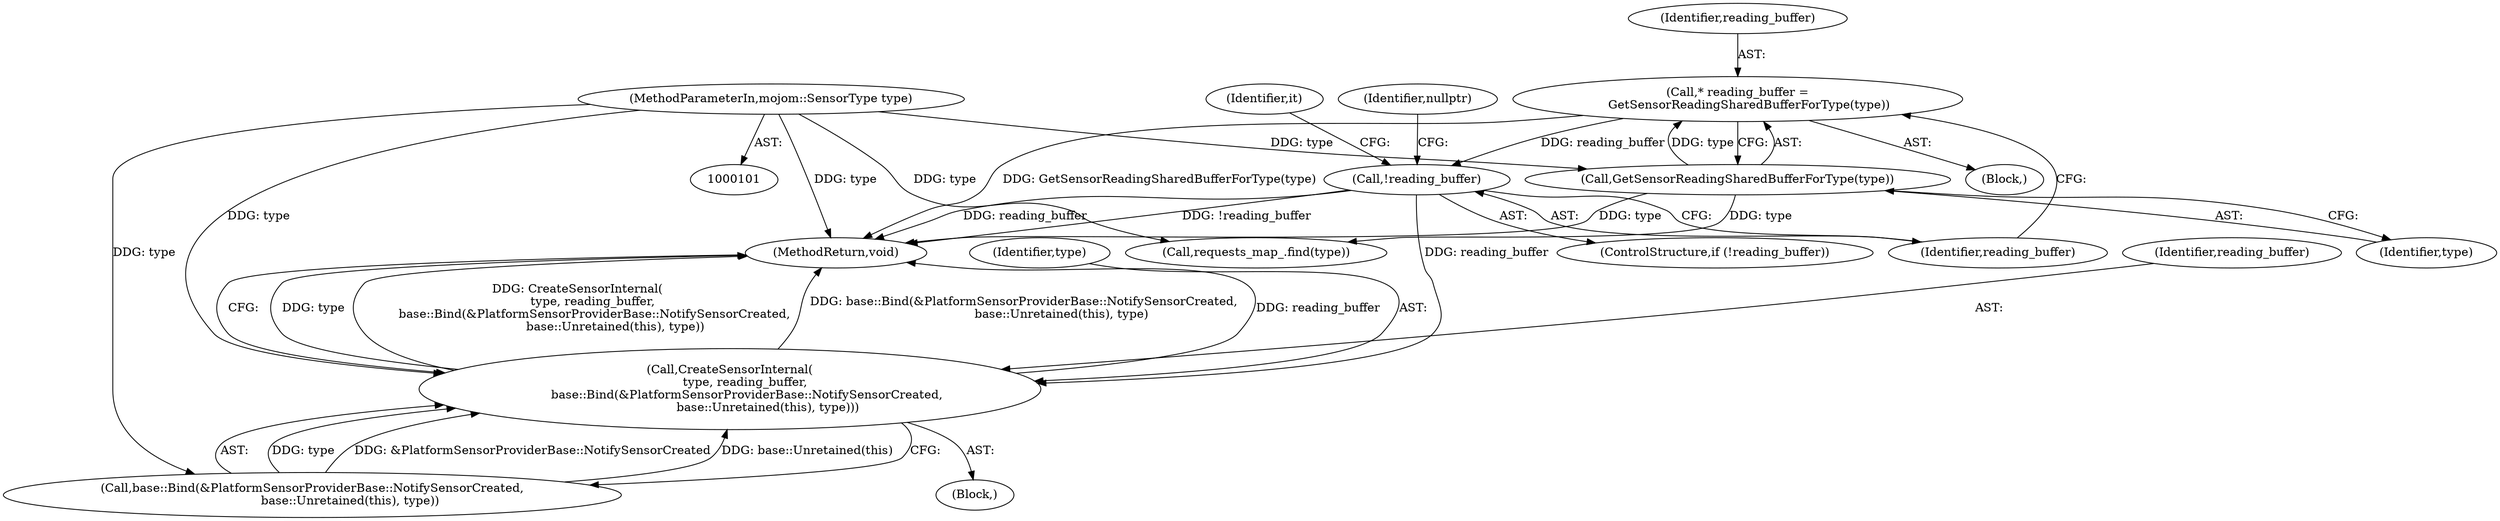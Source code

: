 digraph "0_Chrome_c0c8978849ac57e4ecd613ddc8ff7852a2054734_19@API" {
"1000115" [label="(Call,* reading_buffer =\n      GetSensorReadingSharedBufferForType(type))"];
"1000117" [label="(Call,GetSensorReadingSharedBufferForType(type))"];
"1000102" [label="(MethodParameterIn,mojom::SensorType type)"];
"1000120" [label="(Call,!reading_buffer)"];
"1000141" [label="(Call,CreateSensorInternal(\n        type, reading_buffer,\n         base::Bind(&PlatformSensorProviderBase::NotifySensorCreated,\n                    base::Unretained(this), type)))"];
"1000104" [label="(Block,)"];
"1000144" [label="(Call,base::Bind(&PlatformSensorProviderBase::NotifySensorCreated,\n                    base::Unretained(this), type))"];
"1000102" [label="(MethodParameterIn,mojom::SensorType type)"];
"1000142" [label="(Identifier,type)"];
"1000143" [label="(Identifier,reading_buffer)"];
"1000117" [label="(Call,GetSensorReadingSharedBufferForType(type))"];
"1000118" [label="(Identifier,type)"];
"1000141" [label="(Call,CreateSensorInternal(\n        type, reading_buffer,\n         base::Bind(&PlatformSensorProviderBase::NotifySensorCreated,\n                    base::Unretained(this), type)))"];
"1000150" [label="(MethodReturn,void)"];
"1000129" [label="(Call,requests_map_.find(type))"];
"1000139" [label="(Block,)"];
"1000120" [label="(Call,!reading_buffer)"];
"1000119" [label="(ControlStructure,if (!reading_buffer))"];
"1000121" [label="(Identifier,reading_buffer)"];
"1000124" [label="(Identifier,nullptr)"];
"1000128" [label="(Identifier,it)"];
"1000116" [label="(Identifier,reading_buffer)"];
"1000115" [label="(Call,* reading_buffer =\n      GetSensorReadingSharedBufferForType(type))"];
"1000115" -> "1000104"  [label="AST: "];
"1000115" -> "1000117"  [label="CFG: "];
"1000116" -> "1000115"  [label="AST: "];
"1000117" -> "1000115"  [label="AST: "];
"1000121" -> "1000115"  [label="CFG: "];
"1000115" -> "1000150"  [label="DDG: GetSensorReadingSharedBufferForType(type)"];
"1000117" -> "1000115"  [label="DDG: type"];
"1000115" -> "1000120"  [label="DDG: reading_buffer"];
"1000117" -> "1000118"  [label="CFG: "];
"1000118" -> "1000117"  [label="AST: "];
"1000117" -> "1000150"  [label="DDG: type"];
"1000102" -> "1000117"  [label="DDG: type"];
"1000117" -> "1000129"  [label="DDG: type"];
"1000102" -> "1000101"  [label="AST: "];
"1000102" -> "1000150"  [label="DDG: type"];
"1000102" -> "1000129"  [label="DDG: type"];
"1000102" -> "1000141"  [label="DDG: type"];
"1000102" -> "1000144"  [label="DDG: type"];
"1000120" -> "1000119"  [label="AST: "];
"1000120" -> "1000121"  [label="CFG: "];
"1000121" -> "1000120"  [label="AST: "];
"1000124" -> "1000120"  [label="CFG: "];
"1000128" -> "1000120"  [label="CFG: "];
"1000120" -> "1000150"  [label="DDG: !reading_buffer"];
"1000120" -> "1000150"  [label="DDG: reading_buffer"];
"1000120" -> "1000141"  [label="DDG: reading_buffer"];
"1000141" -> "1000139"  [label="AST: "];
"1000141" -> "1000144"  [label="CFG: "];
"1000142" -> "1000141"  [label="AST: "];
"1000143" -> "1000141"  [label="AST: "];
"1000144" -> "1000141"  [label="AST: "];
"1000150" -> "1000141"  [label="CFG: "];
"1000141" -> "1000150"  [label="DDG: type"];
"1000141" -> "1000150"  [label="DDG: CreateSensorInternal(\n        type, reading_buffer,\n         base::Bind(&PlatformSensorProviderBase::NotifySensorCreated,\n                    base::Unretained(this), type))"];
"1000141" -> "1000150"  [label="DDG: base::Bind(&PlatformSensorProviderBase::NotifySensorCreated,\n                    base::Unretained(this), type)"];
"1000141" -> "1000150"  [label="DDG: reading_buffer"];
"1000144" -> "1000141"  [label="DDG: type"];
"1000144" -> "1000141"  [label="DDG: &PlatformSensorProviderBase::NotifySensorCreated"];
"1000144" -> "1000141"  [label="DDG: base::Unretained(this)"];
}
